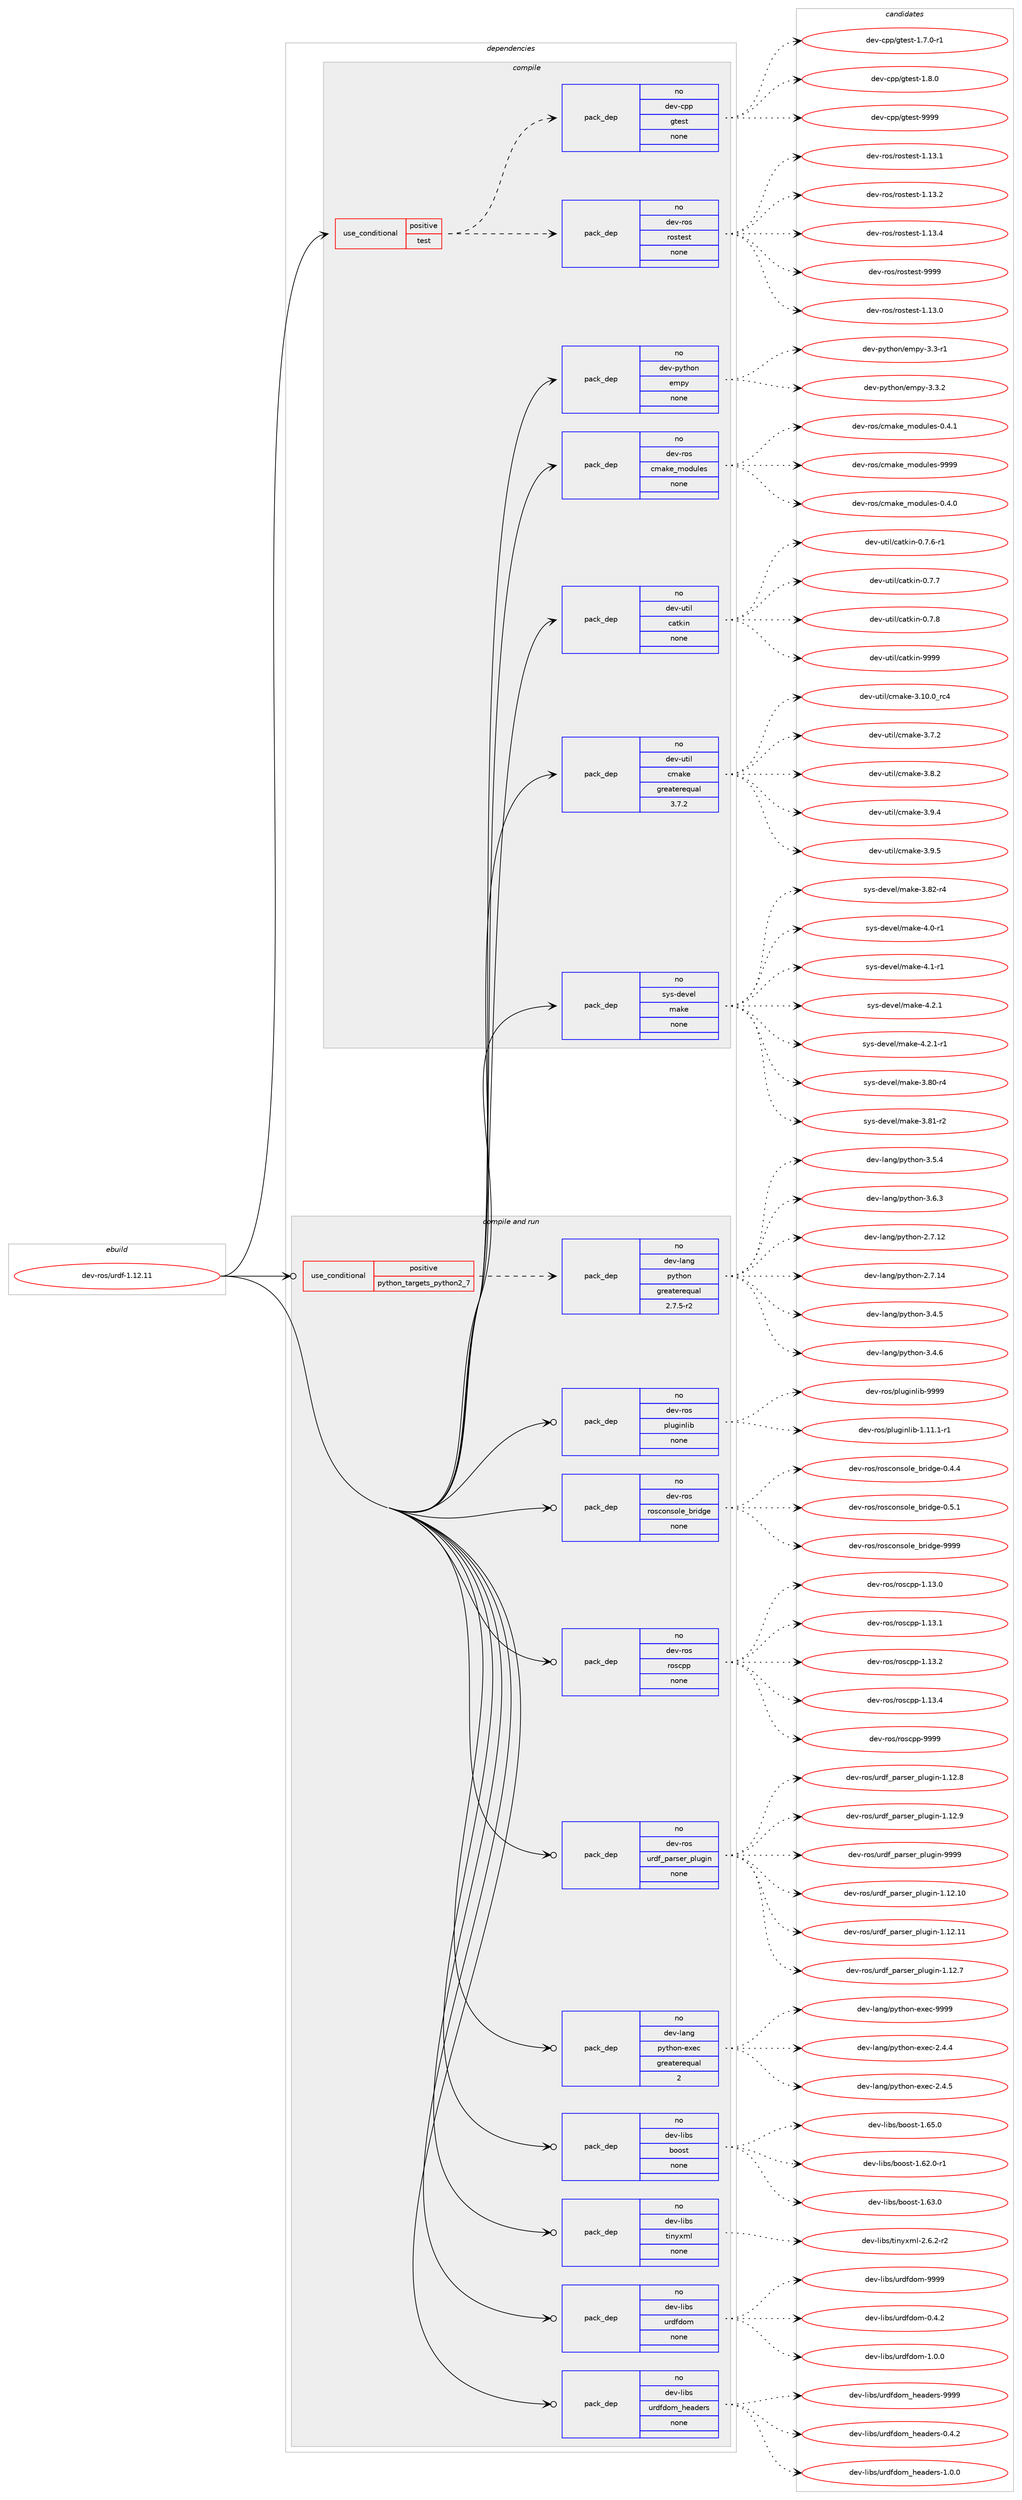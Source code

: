 digraph prolog {

# *************
# Graph options
# *************

newrank=true;
concentrate=true;
compound=true;
graph [rankdir=LR,fontname=Helvetica,fontsize=10,ranksep=1.5];#, ranksep=2.5, nodesep=0.2];
edge  [arrowhead=vee];
node  [fontname=Helvetica,fontsize=10];

# **********
# The ebuild
# **********

subgraph cluster_leftcol {
color=gray;
rank=same;
label=<<i>ebuild</i>>;
id [label="dev-ros/urdf-1.12.11", color=red, width=4, href="../dev-ros/urdf-1.12.11.svg"];
}

# ****************
# The dependencies
# ****************

subgraph cluster_midcol {
color=gray;
label=<<i>dependencies</i>>;
subgraph cluster_compile {
fillcolor="#eeeeee";
style=filled;
label=<<i>compile</i>>;
subgraph cond48063 {
dependency218940 [label=<<TABLE BORDER="0" CELLBORDER="1" CELLSPACING="0" CELLPADDING="4"><TR><TD ROWSPAN="3" CELLPADDING="10">use_conditional</TD></TR><TR><TD>positive</TD></TR><TR><TD>test</TD></TR></TABLE>>, shape=none, color=red];
subgraph pack166887 {
dependency218941 [label=<<TABLE BORDER="0" CELLBORDER="1" CELLSPACING="0" CELLPADDING="4" WIDTH="220"><TR><TD ROWSPAN="6" CELLPADDING="30">pack_dep</TD></TR><TR><TD WIDTH="110">no</TD></TR><TR><TD>dev-ros</TD></TR><TR><TD>rostest</TD></TR><TR><TD>none</TD></TR><TR><TD></TD></TR></TABLE>>, shape=none, color=blue];
}
dependency218940:e -> dependency218941:w [weight=20,style="dashed",arrowhead="vee"];
subgraph pack166888 {
dependency218942 [label=<<TABLE BORDER="0" CELLBORDER="1" CELLSPACING="0" CELLPADDING="4" WIDTH="220"><TR><TD ROWSPAN="6" CELLPADDING="30">pack_dep</TD></TR><TR><TD WIDTH="110">no</TD></TR><TR><TD>dev-cpp</TD></TR><TR><TD>gtest</TD></TR><TR><TD>none</TD></TR><TR><TD></TD></TR></TABLE>>, shape=none, color=blue];
}
dependency218940:e -> dependency218942:w [weight=20,style="dashed",arrowhead="vee"];
}
id:e -> dependency218940:w [weight=20,style="solid",arrowhead="vee"];
subgraph pack166889 {
dependency218943 [label=<<TABLE BORDER="0" CELLBORDER="1" CELLSPACING="0" CELLPADDING="4" WIDTH="220"><TR><TD ROWSPAN="6" CELLPADDING="30">pack_dep</TD></TR><TR><TD WIDTH="110">no</TD></TR><TR><TD>dev-python</TD></TR><TR><TD>empy</TD></TR><TR><TD>none</TD></TR><TR><TD></TD></TR></TABLE>>, shape=none, color=blue];
}
id:e -> dependency218943:w [weight=20,style="solid",arrowhead="vee"];
subgraph pack166890 {
dependency218944 [label=<<TABLE BORDER="0" CELLBORDER="1" CELLSPACING="0" CELLPADDING="4" WIDTH="220"><TR><TD ROWSPAN="6" CELLPADDING="30">pack_dep</TD></TR><TR><TD WIDTH="110">no</TD></TR><TR><TD>dev-ros</TD></TR><TR><TD>cmake_modules</TD></TR><TR><TD>none</TD></TR><TR><TD></TD></TR></TABLE>>, shape=none, color=blue];
}
id:e -> dependency218944:w [weight=20,style="solid",arrowhead="vee"];
subgraph pack166891 {
dependency218945 [label=<<TABLE BORDER="0" CELLBORDER="1" CELLSPACING="0" CELLPADDING="4" WIDTH="220"><TR><TD ROWSPAN="6" CELLPADDING="30">pack_dep</TD></TR><TR><TD WIDTH="110">no</TD></TR><TR><TD>dev-util</TD></TR><TR><TD>catkin</TD></TR><TR><TD>none</TD></TR><TR><TD></TD></TR></TABLE>>, shape=none, color=blue];
}
id:e -> dependency218945:w [weight=20,style="solid",arrowhead="vee"];
subgraph pack166892 {
dependency218946 [label=<<TABLE BORDER="0" CELLBORDER="1" CELLSPACING="0" CELLPADDING="4" WIDTH="220"><TR><TD ROWSPAN="6" CELLPADDING="30">pack_dep</TD></TR><TR><TD WIDTH="110">no</TD></TR><TR><TD>dev-util</TD></TR><TR><TD>cmake</TD></TR><TR><TD>greaterequal</TD></TR><TR><TD>3.7.2</TD></TR></TABLE>>, shape=none, color=blue];
}
id:e -> dependency218946:w [weight=20,style="solid",arrowhead="vee"];
subgraph pack166893 {
dependency218947 [label=<<TABLE BORDER="0" CELLBORDER="1" CELLSPACING="0" CELLPADDING="4" WIDTH="220"><TR><TD ROWSPAN="6" CELLPADDING="30">pack_dep</TD></TR><TR><TD WIDTH="110">no</TD></TR><TR><TD>sys-devel</TD></TR><TR><TD>make</TD></TR><TR><TD>none</TD></TR><TR><TD></TD></TR></TABLE>>, shape=none, color=blue];
}
id:e -> dependency218947:w [weight=20,style="solid",arrowhead="vee"];
}
subgraph cluster_compileandrun {
fillcolor="#eeeeee";
style=filled;
label=<<i>compile and run</i>>;
subgraph cond48064 {
dependency218948 [label=<<TABLE BORDER="0" CELLBORDER="1" CELLSPACING="0" CELLPADDING="4"><TR><TD ROWSPAN="3" CELLPADDING="10">use_conditional</TD></TR><TR><TD>positive</TD></TR><TR><TD>python_targets_python2_7</TD></TR></TABLE>>, shape=none, color=red];
subgraph pack166894 {
dependency218949 [label=<<TABLE BORDER="0" CELLBORDER="1" CELLSPACING="0" CELLPADDING="4" WIDTH="220"><TR><TD ROWSPAN="6" CELLPADDING="30">pack_dep</TD></TR><TR><TD WIDTH="110">no</TD></TR><TR><TD>dev-lang</TD></TR><TR><TD>python</TD></TR><TR><TD>greaterequal</TD></TR><TR><TD>2.7.5-r2</TD></TR></TABLE>>, shape=none, color=blue];
}
dependency218948:e -> dependency218949:w [weight=20,style="dashed",arrowhead="vee"];
}
id:e -> dependency218948:w [weight=20,style="solid",arrowhead="odotvee"];
subgraph pack166895 {
dependency218950 [label=<<TABLE BORDER="0" CELLBORDER="1" CELLSPACING="0" CELLPADDING="4" WIDTH="220"><TR><TD ROWSPAN="6" CELLPADDING="30">pack_dep</TD></TR><TR><TD WIDTH="110">no</TD></TR><TR><TD>dev-lang</TD></TR><TR><TD>python-exec</TD></TR><TR><TD>greaterequal</TD></TR><TR><TD>2</TD></TR></TABLE>>, shape=none, color=blue];
}
id:e -> dependency218950:w [weight=20,style="solid",arrowhead="odotvee"];
subgraph pack166896 {
dependency218951 [label=<<TABLE BORDER="0" CELLBORDER="1" CELLSPACING="0" CELLPADDING="4" WIDTH="220"><TR><TD ROWSPAN="6" CELLPADDING="30">pack_dep</TD></TR><TR><TD WIDTH="110">no</TD></TR><TR><TD>dev-libs</TD></TR><TR><TD>boost</TD></TR><TR><TD>none</TD></TR><TR><TD></TD></TR></TABLE>>, shape=none, color=blue];
}
id:e -> dependency218951:w [weight=20,style="solid",arrowhead="odotvee"];
subgraph pack166897 {
dependency218952 [label=<<TABLE BORDER="0" CELLBORDER="1" CELLSPACING="0" CELLPADDING="4" WIDTH="220"><TR><TD ROWSPAN="6" CELLPADDING="30">pack_dep</TD></TR><TR><TD WIDTH="110">no</TD></TR><TR><TD>dev-libs</TD></TR><TR><TD>tinyxml</TD></TR><TR><TD>none</TD></TR><TR><TD></TD></TR></TABLE>>, shape=none, color=blue];
}
id:e -> dependency218952:w [weight=20,style="solid",arrowhead="odotvee"];
subgraph pack166898 {
dependency218953 [label=<<TABLE BORDER="0" CELLBORDER="1" CELLSPACING="0" CELLPADDING="4" WIDTH="220"><TR><TD ROWSPAN="6" CELLPADDING="30">pack_dep</TD></TR><TR><TD WIDTH="110">no</TD></TR><TR><TD>dev-libs</TD></TR><TR><TD>urdfdom</TD></TR><TR><TD>none</TD></TR><TR><TD></TD></TR></TABLE>>, shape=none, color=blue];
}
id:e -> dependency218953:w [weight=20,style="solid",arrowhead="odotvee"];
subgraph pack166899 {
dependency218954 [label=<<TABLE BORDER="0" CELLBORDER="1" CELLSPACING="0" CELLPADDING="4" WIDTH="220"><TR><TD ROWSPAN="6" CELLPADDING="30">pack_dep</TD></TR><TR><TD WIDTH="110">no</TD></TR><TR><TD>dev-libs</TD></TR><TR><TD>urdfdom_headers</TD></TR><TR><TD>none</TD></TR><TR><TD></TD></TR></TABLE>>, shape=none, color=blue];
}
id:e -> dependency218954:w [weight=20,style="solid",arrowhead="odotvee"];
subgraph pack166900 {
dependency218955 [label=<<TABLE BORDER="0" CELLBORDER="1" CELLSPACING="0" CELLPADDING="4" WIDTH="220"><TR><TD ROWSPAN="6" CELLPADDING="30">pack_dep</TD></TR><TR><TD WIDTH="110">no</TD></TR><TR><TD>dev-ros</TD></TR><TR><TD>pluginlib</TD></TR><TR><TD>none</TD></TR><TR><TD></TD></TR></TABLE>>, shape=none, color=blue];
}
id:e -> dependency218955:w [weight=20,style="solid",arrowhead="odotvee"];
subgraph pack166901 {
dependency218956 [label=<<TABLE BORDER="0" CELLBORDER="1" CELLSPACING="0" CELLPADDING="4" WIDTH="220"><TR><TD ROWSPAN="6" CELLPADDING="30">pack_dep</TD></TR><TR><TD WIDTH="110">no</TD></TR><TR><TD>dev-ros</TD></TR><TR><TD>rosconsole_bridge</TD></TR><TR><TD>none</TD></TR><TR><TD></TD></TR></TABLE>>, shape=none, color=blue];
}
id:e -> dependency218956:w [weight=20,style="solid",arrowhead="odotvee"];
subgraph pack166902 {
dependency218957 [label=<<TABLE BORDER="0" CELLBORDER="1" CELLSPACING="0" CELLPADDING="4" WIDTH="220"><TR><TD ROWSPAN="6" CELLPADDING="30">pack_dep</TD></TR><TR><TD WIDTH="110">no</TD></TR><TR><TD>dev-ros</TD></TR><TR><TD>roscpp</TD></TR><TR><TD>none</TD></TR><TR><TD></TD></TR></TABLE>>, shape=none, color=blue];
}
id:e -> dependency218957:w [weight=20,style="solid",arrowhead="odotvee"];
subgraph pack166903 {
dependency218958 [label=<<TABLE BORDER="0" CELLBORDER="1" CELLSPACING="0" CELLPADDING="4" WIDTH="220"><TR><TD ROWSPAN="6" CELLPADDING="30">pack_dep</TD></TR><TR><TD WIDTH="110">no</TD></TR><TR><TD>dev-ros</TD></TR><TR><TD>urdf_parser_plugin</TD></TR><TR><TD>none</TD></TR><TR><TD></TD></TR></TABLE>>, shape=none, color=blue];
}
id:e -> dependency218958:w [weight=20,style="solid",arrowhead="odotvee"];
}
subgraph cluster_run {
fillcolor="#eeeeee";
style=filled;
label=<<i>run</i>>;
}
}

# **************
# The candidates
# **************

subgraph cluster_choices {
rank=same;
color=gray;
label=<<i>candidates</i>>;

subgraph choice166887 {
color=black;
nodesep=1;
choice100101118451141111154711411111511610111511645494649514648 [label="dev-ros/rostest-1.13.0", color=red, width=4,href="../dev-ros/rostest-1.13.0.svg"];
choice100101118451141111154711411111511610111511645494649514649 [label="dev-ros/rostest-1.13.1", color=red, width=4,href="../dev-ros/rostest-1.13.1.svg"];
choice100101118451141111154711411111511610111511645494649514650 [label="dev-ros/rostest-1.13.2", color=red, width=4,href="../dev-ros/rostest-1.13.2.svg"];
choice100101118451141111154711411111511610111511645494649514652 [label="dev-ros/rostest-1.13.4", color=red, width=4,href="../dev-ros/rostest-1.13.4.svg"];
choice10010111845114111115471141111151161011151164557575757 [label="dev-ros/rostest-9999", color=red, width=4,href="../dev-ros/rostest-9999.svg"];
dependency218941:e -> choice100101118451141111154711411111511610111511645494649514648:w [style=dotted,weight="100"];
dependency218941:e -> choice100101118451141111154711411111511610111511645494649514649:w [style=dotted,weight="100"];
dependency218941:e -> choice100101118451141111154711411111511610111511645494649514650:w [style=dotted,weight="100"];
dependency218941:e -> choice100101118451141111154711411111511610111511645494649514652:w [style=dotted,weight="100"];
dependency218941:e -> choice10010111845114111115471141111151161011151164557575757:w [style=dotted,weight="100"];
}
subgraph choice166888 {
color=black;
nodesep=1;
choice1001011184599112112471031161011151164549465546484511449 [label="dev-cpp/gtest-1.7.0-r1", color=red, width=4,href="../dev-cpp/gtest-1.7.0-r1.svg"];
choice100101118459911211247103116101115116454946564648 [label="dev-cpp/gtest-1.8.0", color=red, width=4,href="../dev-cpp/gtest-1.8.0.svg"];
choice1001011184599112112471031161011151164557575757 [label="dev-cpp/gtest-9999", color=red, width=4,href="../dev-cpp/gtest-9999.svg"];
dependency218942:e -> choice1001011184599112112471031161011151164549465546484511449:w [style=dotted,weight="100"];
dependency218942:e -> choice100101118459911211247103116101115116454946564648:w [style=dotted,weight="100"];
dependency218942:e -> choice1001011184599112112471031161011151164557575757:w [style=dotted,weight="100"];
}
subgraph choice166889 {
color=black;
nodesep=1;
choice1001011184511212111610411111047101109112121455146514511449 [label="dev-python/empy-3.3-r1", color=red, width=4,href="../dev-python/empy-3.3-r1.svg"];
choice1001011184511212111610411111047101109112121455146514650 [label="dev-python/empy-3.3.2", color=red, width=4,href="../dev-python/empy-3.3.2.svg"];
dependency218943:e -> choice1001011184511212111610411111047101109112121455146514511449:w [style=dotted,weight="100"];
dependency218943:e -> choice1001011184511212111610411111047101109112121455146514650:w [style=dotted,weight="100"];
}
subgraph choice166890 {
color=black;
nodesep=1;
choice1001011184511411111547991099710710195109111100117108101115454846524648 [label="dev-ros/cmake_modules-0.4.0", color=red, width=4,href="../dev-ros/cmake_modules-0.4.0.svg"];
choice1001011184511411111547991099710710195109111100117108101115454846524649 [label="dev-ros/cmake_modules-0.4.1", color=red, width=4,href="../dev-ros/cmake_modules-0.4.1.svg"];
choice10010111845114111115479910997107101951091111001171081011154557575757 [label="dev-ros/cmake_modules-9999", color=red, width=4,href="../dev-ros/cmake_modules-9999.svg"];
dependency218944:e -> choice1001011184511411111547991099710710195109111100117108101115454846524648:w [style=dotted,weight="100"];
dependency218944:e -> choice1001011184511411111547991099710710195109111100117108101115454846524649:w [style=dotted,weight="100"];
dependency218944:e -> choice10010111845114111115479910997107101951091111001171081011154557575757:w [style=dotted,weight="100"];
}
subgraph choice166891 {
color=black;
nodesep=1;
choice100101118451171161051084799971161071051104548465546544511449 [label="dev-util/catkin-0.7.6-r1", color=red, width=4,href="../dev-util/catkin-0.7.6-r1.svg"];
choice10010111845117116105108479997116107105110454846554655 [label="dev-util/catkin-0.7.7", color=red, width=4,href="../dev-util/catkin-0.7.7.svg"];
choice10010111845117116105108479997116107105110454846554656 [label="dev-util/catkin-0.7.8", color=red, width=4,href="../dev-util/catkin-0.7.8.svg"];
choice100101118451171161051084799971161071051104557575757 [label="dev-util/catkin-9999", color=red, width=4,href="../dev-util/catkin-9999.svg"];
dependency218945:e -> choice100101118451171161051084799971161071051104548465546544511449:w [style=dotted,weight="100"];
dependency218945:e -> choice10010111845117116105108479997116107105110454846554655:w [style=dotted,weight="100"];
dependency218945:e -> choice10010111845117116105108479997116107105110454846554656:w [style=dotted,weight="100"];
dependency218945:e -> choice100101118451171161051084799971161071051104557575757:w [style=dotted,weight="100"];
}
subgraph choice166892 {
color=black;
nodesep=1;
choice1001011184511711610510847991099710710145514649484648951149952 [label="dev-util/cmake-3.10.0_rc4", color=red, width=4,href="../dev-util/cmake-3.10.0_rc4.svg"];
choice10010111845117116105108479910997107101455146554650 [label="dev-util/cmake-3.7.2", color=red, width=4,href="../dev-util/cmake-3.7.2.svg"];
choice10010111845117116105108479910997107101455146564650 [label="dev-util/cmake-3.8.2", color=red, width=4,href="../dev-util/cmake-3.8.2.svg"];
choice10010111845117116105108479910997107101455146574652 [label="dev-util/cmake-3.9.4", color=red, width=4,href="../dev-util/cmake-3.9.4.svg"];
choice10010111845117116105108479910997107101455146574653 [label="dev-util/cmake-3.9.5", color=red, width=4,href="../dev-util/cmake-3.9.5.svg"];
dependency218946:e -> choice1001011184511711610510847991099710710145514649484648951149952:w [style=dotted,weight="100"];
dependency218946:e -> choice10010111845117116105108479910997107101455146554650:w [style=dotted,weight="100"];
dependency218946:e -> choice10010111845117116105108479910997107101455146564650:w [style=dotted,weight="100"];
dependency218946:e -> choice10010111845117116105108479910997107101455146574652:w [style=dotted,weight="100"];
dependency218946:e -> choice10010111845117116105108479910997107101455146574653:w [style=dotted,weight="100"];
}
subgraph choice166893 {
color=black;
nodesep=1;
choice11512111545100101118101108471099710710145514656484511452 [label="sys-devel/make-3.80-r4", color=red, width=4,href="../sys-devel/make-3.80-r4.svg"];
choice11512111545100101118101108471099710710145514656494511450 [label="sys-devel/make-3.81-r2", color=red, width=4,href="../sys-devel/make-3.81-r2.svg"];
choice11512111545100101118101108471099710710145514656504511452 [label="sys-devel/make-3.82-r4", color=red, width=4,href="../sys-devel/make-3.82-r4.svg"];
choice115121115451001011181011084710997107101455246484511449 [label="sys-devel/make-4.0-r1", color=red, width=4,href="../sys-devel/make-4.0-r1.svg"];
choice115121115451001011181011084710997107101455246494511449 [label="sys-devel/make-4.1-r1", color=red, width=4,href="../sys-devel/make-4.1-r1.svg"];
choice115121115451001011181011084710997107101455246504649 [label="sys-devel/make-4.2.1", color=red, width=4,href="../sys-devel/make-4.2.1.svg"];
choice1151211154510010111810110847109971071014552465046494511449 [label="sys-devel/make-4.2.1-r1", color=red, width=4,href="../sys-devel/make-4.2.1-r1.svg"];
dependency218947:e -> choice11512111545100101118101108471099710710145514656484511452:w [style=dotted,weight="100"];
dependency218947:e -> choice11512111545100101118101108471099710710145514656494511450:w [style=dotted,weight="100"];
dependency218947:e -> choice11512111545100101118101108471099710710145514656504511452:w [style=dotted,weight="100"];
dependency218947:e -> choice115121115451001011181011084710997107101455246484511449:w [style=dotted,weight="100"];
dependency218947:e -> choice115121115451001011181011084710997107101455246494511449:w [style=dotted,weight="100"];
dependency218947:e -> choice115121115451001011181011084710997107101455246504649:w [style=dotted,weight="100"];
dependency218947:e -> choice1151211154510010111810110847109971071014552465046494511449:w [style=dotted,weight="100"];
}
subgraph choice166894 {
color=black;
nodesep=1;
choice10010111845108971101034711212111610411111045504655464950 [label="dev-lang/python-2.7.12", color=red, width=4,href="../dev-lang/python-2.7.12.svg"];
choice10010111845108971101034711212111610411111045504655464952 [label="dev-lang/python-2.7.14", color=red, width=4,href="../dev-lang/python-2.7.14.svg"];
choice100101118451089711010347112121116104111110455146524653 [label="dev-lang/python-3.4.5", color=red, width=4,href="../dev-lang/python-3.4.5.svg"];
choice100101118451089711010347112121116104111110455146524654 [label="dev-lang/python-3.4.6", color=red, width=4,href="../dev-lang/python-3.4.6.svg"];
choice100101118451089711010347112121116104111110455146534652 [label="dev-lang/python-3.5.4", color=red, width=4,href="../dev-lang/python-3.5.4.svg"];
choice100101118451089711010347112121116104111110455146544651 [label="dev-lang/python-3.6.3", color=red, width=4,href="../dev-lang/python-3.6.3.svg"];
dependency218949:e -> choice10010111845108971101034711212111610411111045504655464950:w [style=dotted,weight="100"];
dependency218949:e -> choice10010111845108971101034711212111610411111045504655464952:w [style=dotted,weight="100"];
dependency218949:e -> choice100101118451089711010347112121116104111110455146524653:w [style=dotted,weight="100"];
dependency218949:e -> choice100101118451089711010347112121116104111110455146524654:w [style=dotted,weight="100"];
dependency218949:e -> choice100101118451089711010347112121116104111110455146534652:w [style=dotted,weight="100"];
dependency218949:e -> choice100101118451089711010347112121116104111110455146544651:w [style=dotted,weight="100"];
}
subgraph choice166895 {
color=black;
nodesep=1;
choice1001011184510897110103471121211161041111104510112010199455046524652 [label="dev-lang/python-exec-2.4.4", color=red, width=4,href="../dev-lang/python-exec-2.4.4.svg"];
choice1001011184510897110103471121211161041111104510112010199455046524653 [label="dev-lang/python-exec-2.4.5", color=red, width=4,href="../dev-lang/python-exec-2.4.5.svg"];
choice10010111845108971101034711212111610411111045101120101994557575757 [label="dev-lang/python-exec-9999", color=red, width=4,href="../dev-lang/python-exec-9999.svg"];
dependency218950:e -> choice1001011184510897110103471121211161041111104510112010199455046524652:w [style=dotted,weight="100"];
dependency218950:e -> choice1001011184510897110103471121211161041111104510112010199455046524653:w [style=dotted,weight="100"];
dependency218950:e -> choice10010111845108971101034711212111610411111045101120101994557575757:w [style=dotted,weight="100"];
}
subgraph choice166896 {
color=black;
nodesep=1;
choice10010111845108105981154798111111115116454946545046484511449 [label="dev-libs/boost-1.62.0-r1", color=red, width=4,href="../dev-libs/boost-1.62.0-r1.svg"];
choice1001011184510810598115479811111111511645494654514648 [label="dev-libs/boost-1.63.0", color=red, width=4,href="../dev-libs/boost-1.63.0.svg"];
choice1001011184510810598115479811111111511645494654534648 [label="dev-libs/boost-1.65.0", color=red, width=4,href="../dev-libs/boost-1.65.0.svg"];
dependency218951:e -> choice10010111845108105981154798111111115116454946545046484511449:w [style=dotted,weight="100"];
dependency218951:e -> choice1001011184510810598115479811111111511645494654514648:w [style=dotted,weight="100"];
dependency218951:e -> choice1001011184510810598115479811111111511645494654534648:w [style=dotted,weight="100"];
}
subgraph choice166897 {
color=black;
nodesep=1;
choice1001011184510810598115471161051101211201091084550465446504511450 [label="dev-libs/tinyxml-2.6.2-r2", color=red, width=4,href="../dev-libs/tinyxml-2.6.2-r2.svg"];
dependency218952:e -> choice1001011184510810598115471161051101211201091084550465446504511450:w [style=dotted,weight="100"];
}
subgraph choice166898 {
color=black;
nodesep=1;
choice100101118451081059811547117114100102100111109454846524650 [label="dev-libs/urdfdom-0.4.2", color=red, width=4,href="../dev-libs/urdfdom-0.4.2.svg"];
choice100101118451081059811547117114100102100111109454946484648 [label="dev-libs/urdfdom-1.0.0", color=red, width=4,href="../dev-libs/urdfdom-1.0.0.svg"];
choice1001011184510810598115471171141001021001111094557575757 [label="dev-libs/urdfdom-9999", color=red, width=4,href="../dev-libs/urdfdom-9999.svg"];
dependency218953:e -> choice100101118451081059811547117114100102100111109454846524650:w [style=dotted,weight="100"];
dependency218953:e -> choice100101118451081059811547117114100102100111109454946484648:w [style=dotted,weight="100"];
dependency218953:e -> choice1001011184510810598115471171141001021001111094557575757:w [style=dotted,weight="100"];
}
subgraph choice166899 {
color=black;
nodesep=1;
choice1001011184510810598115471171141001021001111099510410197100101114115454846524650 [label="dev-libs/urdfdom_headers-0.4.2", color=red, width=4,href="../dev-libs/urdfdom_headers-0.4.2.svg"];
choice1001011184510810598115471171141001021001111099510410197100101114115454946484648 [label="dev-libs/urdfdom_headers-1.0.0", color=red, width=4,href="../dev-libs/urdfdom_headers-1.0.0.svg"];
choice10010111845108105981154711711410010210011110995104101971001011141154557575757 [label="dev-libs/urdfdom_headers-9999", color=red, width=4,href="../dev-libs/urdfdom_headers-9999.svg"];
dependency218954:e -> choice1001011184510810598115471171141001021001111099510410197100101114115454846524650:w [style=dotted,weight="100"];
dependency218954:e -> choice1001011184510810598115471171141001021001111099510410197100101114115454946484648:w [style=dotted,weight="100"];
dependency218954:e -> choice10010111845108105981154711711410010210011110995104101971001011141154557575757:w [style=dotted,weight="100"];
}
subgraph choice166900 {
color=black;
nodesep=1;
choice100101118451141111154711210811710310511010810598454946494946494511449 [label="dev-ros/pluginlib-1.11.1-r1", color=red, width=4,href="../dev-ros/pluginlib-1.11.1-r1.svg"];
choice1001011184511411111547112108117103105110108105984557575757 [label="dev-ros/pluginlib-9999", color=red, width=4,href="../dev-ros/pluginlib-9999.svg"];
dependency218955:e -> choice100101118451141111154711210811710310511010810598454946494946494511449:w [style=dotted,weight="100"];
dependency218955:e -> choice1001011184511411111547112108117103105110108105984557575757:w [style=dotted,weight="100"];
}
subgraph choice166901 {
color=black;
nodesep=1;
choice1001011184511411111547114111115991111101151111081019598114105100103101454846524652 [label="dev-ros/rosconsole_bridge-0.4.4", color=red, width=4,href="../dev-ros/rosconsole_bridge-0.4.4.svg"];
choice1001011184511411111547114111115991111101151111081019598114105100103101454846534649 [label="dev-ros/rosconsole_bridge-0.5.1", color=red, width=4,href="../dev-ros/rosconsole_bridge-0.5.1.svg"];
choice10010111845114111115471141111159911111011511110810195981141051001031014557575757 [label="dev-ros/rosconsole_bridge-9999", color=red, width=4,href="../dev-ros/rosconsole_bridge-9999.svg"];
dependency218956:e -> choice1001011184511411111547114111115991111101151111081019598114105100103101454846524652:w [style=dotted,weight="100"];
dependency218956:e -> choice1001011184511411111547114111115991111101151111081019598114105100103101454846534649:w [style=dotted,weight="100"];
dependency218956:e -> choice10010111845114111115471141111159911111011511110810195981141051001031014557575757:w [style=dotted,weight="100"];
}
subgraph choice166902 {
color=black;
nodesep=1;
choice10010111845114111115471141111159911211245494649514648 [label="dev-ros/roscpp-1.13.0", color=red, width=4,href="../dev-ros/roscpp-1.13.0.svg"];
choice10010111845114111115471141111159911211245494649514649 [label="dev-ros/roscpp-1.13.1", color=red, width=4,href="../dev-ros/roscpp-1.13.1.svg"];
choice10010111845114111115471141111159911211245494649514650 [label="dev-ros/roscpp-1.13.2", color=red, width=4,href="../dev-ros/roscpp-1.13.2.svg"];
choice10010111845114111115471141111159911211245494649514652 [label="dev-ros/roscpp-1.13.4", color=red, width=4,href="../dev-ros/roscpp-1.13.4.svg"];
choice1001011184511411111547114111115991121124557575757 [label="dev-ros/roscpp-9999", color=red, width=4,href="../dev-ros/roscpp-9999.svg"];
dependency218957:e -> choice10010111845114111115471141111159911211245494649514648:w [style=dotted,weight="100"];
dependency218957:e -> choice10010111845114111115471141111159911211245494649514649:w [style=dotted,weight="100"];
dependency218957:e -> choice10010111845114111115471141111159911211245494649514650:w [style=dotted,weight="100"];
dependency218957:e -> choice10010111845114111115471141111159911211245494649514652:w [style=dotted,weight="100"];
dependency218957:e -> choice1001011184511411111547114111115991121124557575757:w [style=dotted,weight="100"];
}
subgraph choice166903 {
color=black;
nodesep=1;
choice10010111845114111115471171141001029511297114115101114951121081171031051104549464950464948 [label="dev-ros/urdf_parser_plugin-1.12.10", color=red, width=4,href="../dev-ros/urdf_parser_plugin-1.12.10.svg"];
choice10010111845114111115471171141001029511297114115101114951121081171031051104549464950464949 [label="dev-ros/urdf_parser_plugin-1.12.11", color=red, width=4,href="../dev-ros/urdf_parser_plugin-1.12.11.svg"];
choice100101118451141111154711711410010295112971141151011149511210811710310511045494649504655 [label="dev-ros/urdf_parser_plugin-1.12.7", color=red, width=4,href="../dev-ros/urdf_parser_plugin-1.12.7.svg"];
choice100101118451141111154711711410010295112971141151011149511210811710310511045494649504656 [label="dev-ros/urdf_parser_plugin-1.12.8", color=red, width=4,href="../dev-ros/urdf_parser_plugin-1.12.8.svg"];
choice100101118451141111154711711410010295112971141151011149511210811710310511045494649504657 [label="dev-ros/urdf_parser_plugin-1.12.9", color=red, width=4,href="../dev-ros/urdf_parser_plugin-1.12.9.svg"];
choice10010111845114111115471171141001029511297114115101114951121081171031051104557575757 [label="dev-ros/urdf_parser_plugin-9999", color=red, width=4,href="../dev-ros/urdf_parser_plugin-9999.svg"];
dependency218958:e -> choice10010111845114111115471171141001029511297114115101114951121081171031051104549464950464948:w [style=dotted,weight="100"];
dependency218958:e -> choice10010111845114111115471171141001029511297114115101114951121081171031051104549464950464949:w [style=dotted,weight="100"];
dependency218958:e -> choice100101118451141111154711711410010295112971141151011149511210811710310511045494649504655:w [style=dotted,weight="100"];
dependency218958:e -> choice100101118451141111154711711410010295112971141151011149511210811710310511045494649504656:w [style=dotted,weight="100"];
dependency218958:e -> choice100101118451141111154711711410010295112971141151011149511210811710310511045494649504657:w [style=dotted,weight="100"];
dependency218958:e -> choice10010111845114111115471171141001029511297114115101114951121081171031051104557575757:w [style=dotted,weight="100"];
}
}

}
